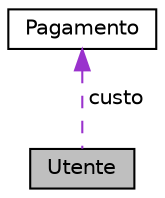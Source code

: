 digraph "Utente"
{
  edge [fontname="Helvetica",fontsize="10",labelfontname="Helvetica",labelfontsize="10"];
  node [fontname="Helvetica",fontsize="10",shape=record];
  Node5 [label="Utente",height=0.2,width=0.4,color="black", fillcolor="grey75", style="filled", fontcolor="black"];
  Node6 -> Node5 [dir="back",color="darkorchid3",fontsize="10",style="dashed",label=" custo" ,fontname="Helvetica"];
  Node6 [label="Pagamento",height=0.2,width=0.4,color="black", fillcolor="white", style="filled",URL="$class_pagamento.html"];
}

